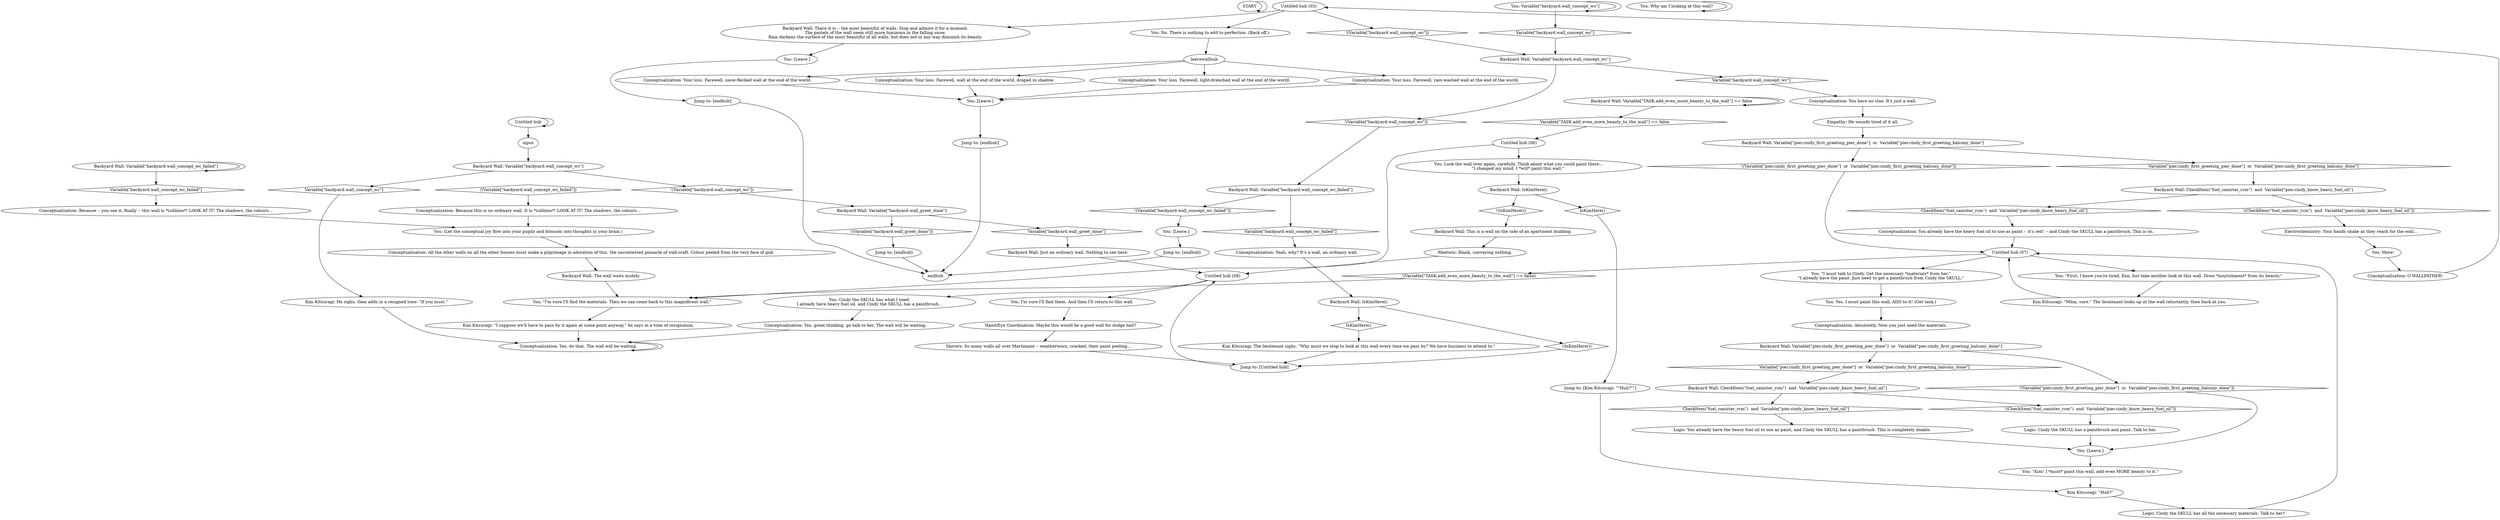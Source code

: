 # BACKYARD / MOTHER OF ALL WALLS
# Stop everything and direct all attention to that wall -- it's sublime!
# ==================================================
digraph G {
	  0 [label="START"];
	  1 [label="input"];
	  2 [label="You: Why am I looking at this wall?"];
	  3 [label="You: Variable[\"backyard.wall_concept_wc\"]"];
	  4 [label="Variable[\"backyard.wall_concept_wc\"]", shape=diamond];
	  5 [label="!(Variable[\"backyard.wall_concept_wc\"])", shape=diamond];
	  6 [label="You: Yes, I must paint this wall, ADD to it! (Get task.)"];
	  7 [label="Kim Kitsuragi: He sighs, then adds in a resigned tone: \"If you must.\""];
	  8 [label="Backyard Wall: There it is -- the most beautiful of walls. Stop and admire it for a moment.\nThe pastels of the wall seem still more luminous in the falling snow.\nRain darkens the surface of the most beautiful of all walls, but does not in any way diminish its beauty."];
	  9 [label="You: \"Kim! I *must* paint this wall, add even MORE beauty to it.\""];
	  10 [label="Jump to: [endhub]"];
	  11 [label="Backyard Wall: This is a wall on the side of an apartment building."];
	  12 [label="Backyard Wall: The wall waits mutely."];
	  13 [label="Electrochemistry: Your hands shake as they reach for the wall..."];
	  14 [label="Logic: Cindy the SKULL has all the necessary materials. Talk to her?"];
	  15 [label="Empathy: He sounds tired of it all."];
	  16 [label="Hand/Eye Coordination: Maybe this would be a good wall for dodge ball?"];
	  17 [label="Conceptualization: Yes, do that. The wall will be waiting."];
	  18 [label="You: [Leave.]"];
	  19 [label="Backyard Wall: Variable[\"TASK.add_even_more_beauty_to_the_wall\"] == false"];
	  20 [label="Variable[\"TASK.add_even_more_beauty_to_the_wall\"] == false", shape=diamond];
	  21 [label="!(Variable[\"TASK.add_even_more_beauty_to_the_wall\"] == false)", shape=diamond];
	  22 [label="You: \"I'm sure I'll find the materials. Then we can come back to this magnificent wall.\""];
	  23 [label="You: [Leave.]"];
	  24 [label="Untitled hub (08)"];
	  25 [label="Untitled hub"];
	  26 [label="You: [Leave.]"];
	  27 [label="Conceptualization: You have no clue. It's just a wall."];
	  28 [label="Backyard Wall: Variable[\"backyard.wall_concept_wc_failed\"]"];
	  29 [label="Variable[\"backyard.wall_concept_wc_failed\"]", shape=diamond];
	  30 [label="!(Variable[\"backyard.wall_concept_wc_failed\"])", shape=diamond];
	  31 [label="Jump to: [endhub]"];
	  32 [label="Conceptualization: Because -- you see it, finally -- this wall is *sublime*! LOOK AT IT! The shadows, the colours..."];
	  33 [label="You: Look the wall over again, carefully. Think about what you could paint there...\n\"I changed my mind. I *will* paint this wall.\" "];
	  34 [label="Kim Kitsuragi: \"I suppose we'll have to pass by it again at some point anyway,\" he says in a tone of resignation."];
	  35 [label="Conceptualization: All the other walls on all the other houses must make a pilgrimage in adoration of this, the uncontested pinnacle of wall-craft. Colour peeled from the very face of god."];
	  36 [label="Rhetoric: Blank, conveying nothing."];
	  37 [label="endhub"];
	  38 [label="Conceptualization: Yeah, why? It's a wall, an ordinary wall."];
	  39 [label="Untitled hub (06)"];
	  40 [label="You: [Leave.]"];
	  41 [label="Jump to: [Kim Kitsuragi: \"\"Huh?\"\"]"];
	  42 [label="Conceptualization: Your loss. Farewell, snow-flecked wall at the end of the world."];
	  43 [label="Conceptualization: Your loss. Farewell, wall at the end of the world, draped in shadow."];
	  44 [label="Backyard Wall: IsKimHere()"];
	  45 [label="IsKimHere()", shape=diamond];
	  46 [label="!(IsKimHere())", shape=diamond];
	  47 [label="You: Cindy the SKULL has what I need.\nI already have heavy fuel oil, and Cindy the SKULL has a paintbrush..."];
	  48 [label="Kim Kitsuragi: \"Mhm, sure.\" The lieutenant looks up at the wall reluctantly, then back at you."];
	  49 [label="Backyard Wall: Variable[\"backyard.wall_concept_wc\"]"];
	  50 [label="Variable[\"backyard.wall_concept_wc\"]", shape=diamond];
	  51 [label="!(Variable[\"backyard.wall_concept_wc\"])", shape=diamond];
	  52 [label="You: (Let the conceptual joy flow into your pupils and blossom into thoughts in your brain.)"];
	  53 [label="You: \"I must talk to Cindy. Get the necessary *materials* from her.\"\n\"I already have the paint. Just need to get a paintbrush from Cindy the SKULL.\""];
	  54 [label="Conceptualization: Yes, great thinking, go talk to her. The wall will be waiting."];
	  55 [label="Conceptualization: Because this is no ordinary wall. It is *sublime*! LOOK AT IT! The shadows, the colours..."];
	  56 [label="Jump to: [Untitled hub]"];
	  57 [label="Conceptualization: You already have the heavy fuel oil to use as paint -- it's red! -- and Cindy the SKULL has a paintbrush. This is on."];
	  58 [label="Kim Kitsuragi: The lieutenant sighs. \"Why must we stop to look at this wall every time we pass by? We have business to attend to.\""];
	  59 [label="You: More!"];
	  60 [label="Backyard Wall: Just an ordinary wall. Nothing to see here."];
	  61 [label="Kim Kitsuragi: \"Huh?\""];
	  62 [label="You: I'm sure I'll find them. And then I'll return to this wall."];
	  63 [label="Backyard Wall: Variable[\"pier.cindy_first_greeting_pier_done\"]  or  Variable[\"pier.cindy_first_greeting_balcony_done\"]"];
	  64 [label="Variable[\"pier.cindy_first_greeting_pier_done\"]  or  Variable[\"pier.cindy_first_greeting_balcony_done\"]", shape=diamond];
	  65 [label="!(Variable[\"pier.cindy_first_greeting_pier_done\"]  or  Variable[\"pier.cindy_first_greeting_balcony_done\"])", shape=diamond];
	  66 [label="Jump to: [endhub]"];
	  67 [label="You: \"First, I know you're tired, Kim, but take another look at this wall. Draw *nourishment* from its beauty.\""];
	  68 [label="Logic: Cindy the SKULL has a paintbrush and paint. Talk to her."];
	  69 [label="leavewallhub"];
	  70 [label="Backyard Wall: Variable[\"backyard.wall_concept_wc\"]"];
	  71 [label="Variable[\"backyard.wall_concept_wc\"]", shape=diamond];
	  72 [label="!(Variable[\"backyard.wall_concept_wc\"])", shape=diamond];
	  73 [label="Backyard Wall: Variable[\"backyard.wall_concept_wc_failed\"]"];
	  74 [label="Variable[\"backyard.wall_concept_wc_failed\"]", shape=diamond];
	  75 [label="!(Variable[\"backyard.wall_concept_wc_failed\"])", shape=diamond];
	  76 [label="Shivers: So many walls all over Martinaise -- weatherworn, cracked, their paint peeling..."];
	  77 [label="Conceptualization: O WALLFATHER!"];
	  78 [label="You: No. There is nothing to add to perfection. (Back off.)"];
	  79 [label="Logic: You already have the heavy fuel oil to use as paint, and Cindy the SKULL has a paintbrush. This is completely doable."];
	  80 [label="Backyard Wall: Variable[\"backyard.wall_greet_done\"]"];
	  81 [label="Variable[\"backyard.wall_greet_done\"]", shape=diamond];
	  82 [label="!(Variable[\"backyard.wall_greet_done\"])", shape=diamond];
	  83 [label="Untitled hub (03)"];
	  84 [label="Conceptualization: Absolutely. Now you just need the materials."];
	  85 [label="Conceptualization: Your loss. Farewell, light-drenched wall at the end of the world."];
	  86 [label="Jump to: [endhub]"];
	  87 [label="Backyard Wall: CheckItem(\"fuel_canister_rcm\")  and  Variable[\"pier.cindy_know_heavy_fuel_oil\"]"];
	  88 [label="CheckItem(\"fuel_canister_rcm\")  and  Variable[\"pier.cindy_know_heavy_fuel_oil\"]", shape=diamond];
	  89 [label="!(CheckItem(\"fuel_canister_rcm\")  and  Variable[\"pier.cindy_know_heavy_fuel_oil\"])", shape=diamond];
	  90 [label="Conceptualization: Your loss. Farewell, rain-washed wall at the end of the world."];
	  91 [label="Backyard Wall: IsKimHere()"];
	  92 [label="IsKimHere()", shape=diamond];
	  93 [label="!(IsKimHere())", shape=diamond];
	  94 [label="Untitled hub (07)"];
	  95 [label="Backyard Wall: CheckItem(\"fuel_canister_rcm\")  and  Variable[\"pier.cindy_know_heavy_fuel_oil\"]"];
	  96 [label="CheckItem(\"fuel_canister_rcm\")  and  Variable[\"pier.cindy_know_heavy_fuel_oil\"]", shape=diamond];
	  97 [label="!(CheckItem(\"fuel_canister_rcm\")  and  Variable[\"pier.cindy_know_heavy_fuel_oil\"])", shape=diamond];
	  98 [label="Backyard Wall: Variable[\"pier.cindy_first_greeting_pier_done\"]  or  Variable[\"pier.cindy_first_greeting_balcony_done\"]"];
	  99 [label="Variable[\"pier.cindy_first_greeting_pier_done\"]  or  Variable[\"pier.cindy_first_greeting_balcony_done\"]", shape=diamond];
	  100 [label="!(Variable[\"pier.cindy_first_greeting_pier_done\"]  or  Variable[\"pier.cindy_first_greeting_balcony_done\"])", shape=diamond];
	  0 -> 0
	  1 -> 70
	  2 -> 2
	  3 -> 3
	  3 -> 4
	  4 -> 49
	  5 -> 49
	  6 -> 84
	  7 -> 17
	  8 -> 18
	  9 -> 61
	  10 -> 37
	  11 -> 36
	  12 -> 22
	  13 -> 59
	  14 -> 94
	  15 -> 98
	  16 -> 76
	  17 -> 17
	  18 -> 66
	  19 -> 19
	  19 -> 20
	  20 -> 39
	  21 -> 22
	  22 -> 34
	  23 -> 9
	  24 -> 62
	  24 -> 47
	  25 -> 1
	  25 -> 25
	  26 -> 31
	  27 -> 15
	  28 -> 28
	  28 -> 29
	  29 -> 32
	  30 -> 55
	  31 -> 37
	  32 -> 52
	  33 -> 91
	  34 -> 17
	  35 -> 12
	  36 -> 24
	  38 -> 44
	  39 -> 33
	  39 -> 22
	  40 -> 86
	  41 -> 61
	  42 -> 40
	  43 -> 40
	  44 -> 45
	  44 -> 46
	  45 -> 58
	  46 -> 56
	  47 -> 54
	  48 -> 94
	  49 -> 50
	  49 -> 51
	  50 -> 27
	  51 -> 73
	  52 -> 35
	  53 -> 6
	  54 -> 17
	  55 -> 52
	  56 -> 24
	  57 -> 94
	  58 -> 56
	  59 -> 77
	  60 -> 24
	  61 -> 14
	  62 -> 16
	  63 -> 64
	  63 -> 65
	  64 -> 95
	  65 -> 23
	  66 -> 37
	  67 -> 48
	  68 -> 23
	  69 -> 90
	  69 -> 43
	  69 -> 42
	  69 -> 85
	  70 -> 72
	  70 -> 71
	  71 -> 7
	  72 -> 80
	  73 -> 74
	  73 -> 75
	  74 -> 38
	  75 -> 26
	  76 -> 56
	  77 -> 83
	  78 -> 69
	  79 -> 23
	  80 -> 81
	  80 -> 82
	  81 -> 60
	  82 -> 10
	  83 -> 8
	  83 -> 5
	  83 -> 78
	  84 -> 63
	  85 -> 40
	  86 -> 37
	  87 -> 88
	  87 -> 89
	  88 -> 57
	  89 -> 13
	  90 -> 40
	  91 -> 92
	  91 -> 93
	  92 -> 41
	  93 -> 11
	  94 -> 21
	  94 -> 67
	  94 -> 53
	  95 -> 96
	  95 -> 97
	  96 -> 79
	  97 -> 68
	  98 -> 99
	  98 -> 100
	  99 -> 87
	  100 -> 94
}

